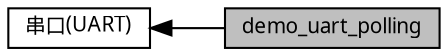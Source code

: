 digraph "demo_uart_polling"
{
  edge [fontname="黑体",fontsize="10",labelfontname="黑体",labelfontsize="10"];
  node [fontname="黑体",fontsize="10",shape=box];
  rankdir=LR;
  Node1 [label="串口(UART)",height=0.2,width=0.4,color="black", fillcolor="white", style="filled",URL="$group__mwv__demo__uart__all.html",tooltip="所有的串口通信相关例程"];
  Node0 [label="demo_uart_polling",height=0.2,width=0.4,color="black", fillcolor="grey75", style="filled", fontcolor="black",tooltip=" "];
  Node1->Node0 [shape=plaintext, dir="back", style="solid"];
}
